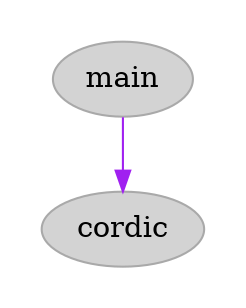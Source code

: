 digraph G {
  compound=true
  subgraph cluster_ {
    peripheries=0
    cluster_0[label="main",shape=oval,color=darkgray,style=filled,fillcolor=lightgray]
    cluster_1[label="cordic",shape=oval,color=darkgray,style=filled,fillcolor=lightgray]
    cluster_0 -> cluster_1 [color=purple]
  }
}
